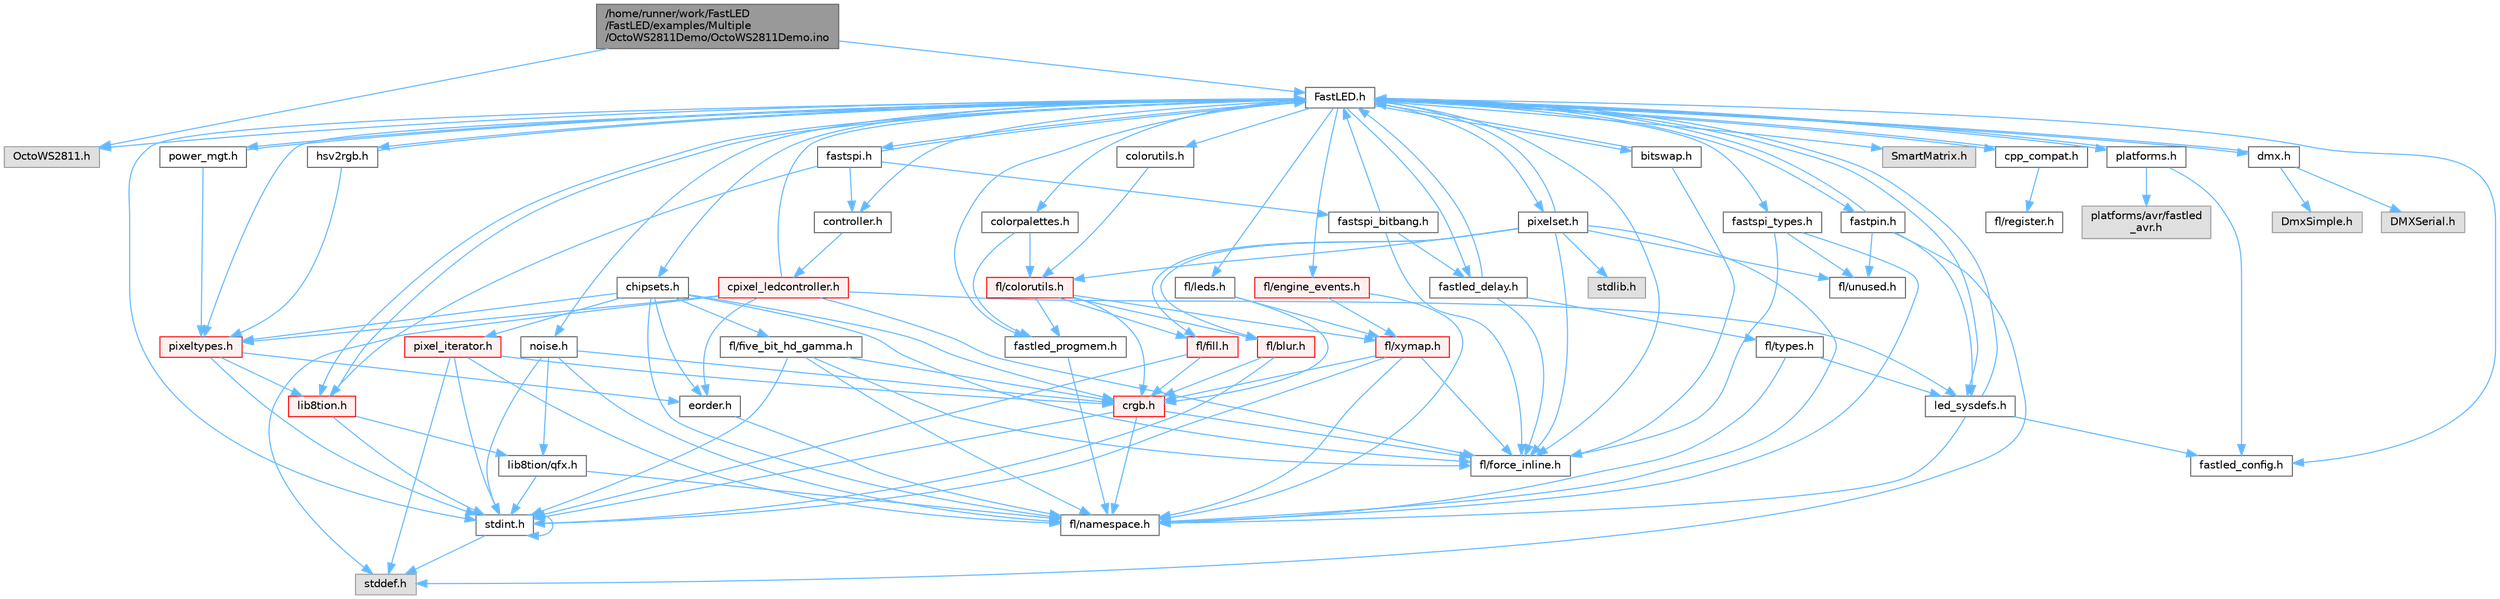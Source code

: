 digraph "/home/runner/work/FastLED/FastLED/examples/Multiple/OctoWS2811Demo/OctoWS2811Demo.ino"
{
 // INTERACTIVE_SVG=YES
 // LATEX_PDF_SIZE
  bgcolor="transparent";
  edge [fontname=Helvetica,fontsize=10,labelfontname=Helvetica,labelfontsize=10];
  node [fontname=Helvetica,fontsize=10,shape=box,height=0.2,width=0.4];
  Node1 [id="Node000001",label="/home/runner/work/FastLED\l/FastLED/examples/Multiple\l/OctoWS2811Demo/OctoWS2811Demo.ino",height=0.2,width=0.4,color="gray40", fillcolor="grey60", style="filled", fontcolor="black",tooltip="Demonstrates how to use OctoWS2811 output."];
  Node1 -> Node2 [id="edge1_Node000001_Node000002",color="steelblue1",style="solid",tooltip=" "];
  Node2 [id="Node000002",label="OctoWS2811.h",height=0.2,width=0.4,color="grey60", fillcolor="#E0E0E0", style="filled",tooltip=" "];
  Node1 -> Node3 [id="edge2_Node000001_Node000003",color="steelblue1",style="solid",tooltip=" "];
  Node3 [id="Node000003",label="FastLED.h",height=0.2,width=0.4,color="grey40", fillcolor="white", style="filled",URL="$db/d97/_fast_l_e_d_8h.html",tooltip="central include file for FastLED, defines the CFastLED class/object"];
  Node3 -> Node4 [id="edge3_Node000003_Node000004",color="steelblue1",style="solid",tooltip=" "];
  Node4 [id="Node000004",label="stdint.h",height=0.2,width=0.4,color="grey40", fillcolor="white", style="filled",URL="$df/dd8/stdint_8h.html",tooltip=" "];
  Node4 -> Node5 [id="edge4_Node000004_Node000005",color="steelblue1",style="solid",tooltip=" "];
  Node5 [id="Node000005",label="stddef.h",height=0.2,width=0.4,color="grey60", fillcolor="#E0E0E0", style="filled",tooltip=" "];
  Node4 -> Node4 [id="edge5_Node000004_Node000004",color="steelblue1",style="solid",tooltip=" "];
  Node3 -> Node6 [id="edge6_Node000003_Node000006",color="steelblue1",style="solid",tooltip=" "];
  Node6 [id="Node000006",label="SmartMatrix.h",height=0.2,width=0.4,color="grey60", fillcolor="#E0E0E0", style="filled",tooltip=" "];
  Node3 -> Node2 [id="edge7_Node000003_Node000002",color="steelblue1",style="solid",tooltip=" "];
  Node3 -> Node7 [id="edge8_Node000003_Node000007",color="steelblue1",style="solid",tooltip=" "];
  Node7 [id="Node000007",label="fl/force_inline.h",height=0.2,width=0.4,color="grey40", fillcolor="white", style="filled",URL="$d4/d64/force__inline_8h.html",tooltip=" "];
  Node3 -> Node8 [id="edge9_Node000003_Node000008",color="steelblue1",style="solid",tooltip=" "];
  Node8 [id="Node000008",label="cpp_compat.h",height=0.2,width=0.4,color="grey40", fillcolor="white", style="filled",URL="$d9/d13/cpp__compat_8h.html",tooltip="Compatibility functions based on C++ version."];
  Node8 -> Node3 [id="edge10_Node000008_Node000003",color="steelblue1",style="solid",tooltip=" "];
  Node8 -> Node9 [id="edge11_Node000008_Node000009",color="steelblue1",style="solid",tooltip=" "];
  Node9 [id="Node000009",label="fl/register.h",height=0.2,width=0.4,color="grey40", fillcolor="white", style="filled",URL="$df/d80/register_8h.html",tooltip=" "];
  Node3 -> Node10 [id="edge12_Node000003_Node000010",color="steelblue1",style="solid",tooltip=" "];
  Node10 [id="Node000010",label="fastled_config.h",height=0.2,width=0.4,color="grey40", fillcolor="white", style="filled",URL="$d5/d11/fastled__config_8h.html",tooltip="Contains definitions that can be used to configure FastLED at compile time."];
  Node3 -> Node11 [id="edge13_Node000003_Node000011",color="steelblue1",style="solid",tooltip=" "];
  Node11 [id="Node000011",label="led_sysdefs.h",height=0.2,width=0.4,color="grey40", fillcolor="white", style="filled",URL="$d9/d3e/led__sysdefs_8h.html",tooltip="Determines which platform system definitions to include."];
  Node11 -> Node3 [id="edge14_Node000011_Node000003",color="steelblue1",style="solid",tooltip=" "];
  Node11 -> Node10 [id="edge15_Node000011_Node000010",color="steelblue1",style="solid",tooltip=" "];
  Node11 -> Node12 [id="edge16_Node000011_Node000012",color="steelblue1",style="solid",tooltip=" "];
  Node12 [id="Node000012",label="fl/namespace.h",height=0.2,width=0.4,color="grey40", fillcolor="white", style="filled",URL="$df/d2a/namespace_8h.html",tooltip="Implements the FastLED namespace macros."];
  Node3 -> Node13 [id="edge17_Node000003_Node000013",color="steelblue1",style="solid",tooltip=" "];
  Node13 [id="Node000013",label="fastled_delay.h",height=0.2,width=0.4,color="grey40", fillcolor="white", style="filled",URL="$d0/da8/fastled__delay_8h.html",tooltip="Utility functions and classes for managing delay cycles."];
  Node13 -> Node3 [id="edge18_Node000013_Node000003",color="steelblue1",style="solid",tooltip=" "];
  Node13 -> Node14 [id="edge19_Node000013_Node000014",color="steelblue1",style="solid",tooltip=" "];
  Node14 [id="Node000014",label="fl/types.h",height=0.2,width=0.4,color="grey40", fillcolor="white", style="filled",URL="$d7/da1/fl_2types_8h.html",tooltip=" "];
  Node14 -> Node12 [id="edge20_Node000014_Node000012",color="steelblue1",style="solid",tooltip=" "];
  Node14 -> Node11 [id="edge21_Node000014_Node000011",color="steelblue1",style="solid",tooltip=" "];
  Node13 -> Node7 [id="edge22_Node000013_Node000007",color="steelblue1",style="solid",tooltip=" "];
  Node3 -> Node15 [id="edge23_Node000003_Node000015",color="steelblue1",style="solid",tooltip=" "];
  Node15 [id="Node000015",label="bitswap.h",height=0.2,width=0.4,color="grey40", fillcolor="white", style="filled",URL="$de/ded/bitswap_8h.html",tooltip="Functions for doing a rotation of bits/bytes used by parallel output."];
  Node15 -> Node3 [id="edge24_Node000015_Node000003",color="steelblue1",style="solid",tooltip=" "];
  Node15 -> Node7 [id="edge25_Node000015_Node000007",color="steelblue1",style="solid",tooltip=" "];
  Node3 -> Node16 [id="edge26_Node000003_Node000016",color="steelblue1",style="solid",tooltip=" "];
  Node16 [id="Node000016",label="controller.h",height=0.2,width=0.4,color="grey40", fillcolor="white", style="filled",URL="$d2/dd9/controller_8h.html",tooltip="deprecated: base definitions used by led controllers for writing out led data"];
  Node16 -> Node17 [id="edge27_Node000016_Node000017",color="steelblue1",style="solid",tooltip=" "];
  Node17 [id="Node000017",label="cpixel_ledcontroller.h",height=0.2,width=0.4,color="red", fillcolor="#FFF0F0", style="filled",URL="$d9/d57/cpixel__ledcontroller_8h.html",tooltip="defines the templated version of the CLEDController class"];
  Node17 -> Node5 [id="edge28_Node000017_Node000005",color="steelblue1",style="solid",tooltip=" "];
  Node17 -> Node3 [id="edge29_Node000017_Node000003",color="steelblue1",style="solid",tooltip=" "];
  Node17 -> Node11 [id="edge30_Node000017_Node000011",color="steelblue1",style="solid",tooltip=" "];
  Node17 -> Node18 [id="edge31_Node000017_Node000018",color="steelblue1",style="solid",tooltip=" "];
  Node18 [id="Node000018",label="pixeltypes.h",height=0.2,width=0.4,color="red", fillcolor="#FFF0F0", style="filled",URL="$d2/dba/pixeltypes_8h.html",tooltip="Includes defintions for RGB and HSV pixels."];
  Node18 -> Node4 [id="edge32_Node000018_Node000004",color="steelblue1",style="solid",tooltip=" "];
  Node18 -> Node19 [id="edge33_Node000018_Node000019",color="steelblue1",style="solid",tooltip=" "];
  Node19 [id="Node000019",label="lib8tion.h",height=0.2,width=0.4,color="red", fillcolor="#FFF0F0", style="filled",URL="$df/da5/lib8tion_8h.html",tooltip="Fast, efficient 8-bit math functions specifically designed for high-performance LED programming."];
  Node19 -> Node3 [id="edge34_Node000019_Node000003",color="steelblue1",style="solid",tooltip=" "];
  Node19 -> Node4 [id="edge35_Node000019_Node000004",color="steelblue1",style="solid",tooltip=" "];
  Node19 -> Node22 [id="edge36_Node000019_Node000022",color="steelblue1",style="solid",tooltip=" "];
  Node22 [id="Node000022",label="lib8tion/qfx.h",height=0.2,width=0.4,color="grey40", fillcolor="white", style="filled",URL="$d2/d19/qfx_8h.html",tooltip=" "];
  Node22 -> Node4 [id="edge37_Node000022_Node000004",color="steelblue1",style="solid",tooltip=" "];
  Node22 -> Node12 [id="edge38_Node000022_Node000012",color="steelblue1",style="solid",tooltip=" "];
  Node18 -> Node51 [id="edge39_Node000018_Node000051",color="steelblue1",style="solid",tooltip=" "];
  Node51 [id="Node000051",label="eorder.h",height=0.2,width=0.4,color="grey40", fillcolor="white", style="filled",URL="$db/d07/eorder_8h.html",tooltip="Defines color channel ordering enumerations."];
  Node51 -> Node12 [id="edge40_Node000051_Node000012",color="steelblue1",style="solid",tooltip=" "];
  Node17 -> Node51 [id="edge41_Node000017_Node000051",color="steelblue1",style="solid",tooltip=" "];
  Node17 -> Node7 [id="edge42_Node000017_Node000007",color="steelblue1",style="solid",tooltip=" "];
  Node3 -> Node70 [id="edge43_Node000003_Node000070",color="steelblue1",style="solid",tooltip=" "];
  Node70 [id="Node000070",label="fastpin.h",height=0.2,width=0.4,color="grey40", fillcolor="white", style="filled",URL="$db/d65/fastpin_8h.html",tooltip="Class base definitions for defining fast pin access."];
  Node70 -> Node3 [id="edge44_Node000070_Node000003",color="steelblue1",style="solid",tooltip=" "];
  Node70 -> Node11 [id="edge45_Node000070_Node000011",color="steelblue1",style="solid",tooltip=" "];
  Node70 -> Node5 [id="edge46_Node000070_Node000005",color="steelblue1",style="solid",tooltip=" "];
  Node70 -> Node37 [id="edge47_Node000070_Node000037",color="steelblue1",style="solid",tooltip=" "];
  Node37 [id="Node000037",label="fl/unused.h",height=0.2,width=0.4,color="grey40", fillcolor="white", style="filled",URL="$d8/d4b/unused_8h.html",tooltip=" "];
  Node3 -> Node71 [id="edge48_Node000003_Node000071",color="steelblue1",style="solid",tooltip=" "];
  Node71 [id="Node000071",label="fastspi_types.h",height=0.2,width=0.4,color="grey40", fillcolor="white", style="filled",URL="$d2/ddb/fastspi__types_8h.html",tooltip="Data types and constants used by SPI interfaces."];
  Node71 -> Node7 [id="edge49_Node000071_Node000007",color="steelblue1",style="solid",tooltip=" "];
  Node71 -> Node12 [id="edge50_Node000071_Node000012",color="steelblue1",style="solid",tooltip=" "];
  Node71 -> Node37 [id="edge51_Node000071_Node000037",color="steelblue1",style="solid",tooltip=" "];
  Node3 -> Node72 [id="edge52_Node000003_Node000072",color="steelblue1",style="solid",tooltip=" "];
  Node72 [id="Node000072",label="dmx.h",height=0.2,width=0.4,color="grey40", fillcolor="white", style="filled",URL="$d3/de1/dmx_8h.html",tooltip="Defines the DMX512-based LED controllers."];
  Node72 -> Node3 [id="edge53_Node000072_Node000003",color="steelblue1",style="solid",tooltip=" "];
  Node72 -> Node73 [id="edge54_Node000072_Node000073",color="steelblue1",style="solid",tooltip=" "];
  Node73 [id="Node000073",label="DmxSimple.h",height=0.2,width=0.4,color="grey60", fillcolor="#E0E0E0", style="filled",tooltip=" "];
  Node72 -> Node74 [id="edge55_Node000072_Node000074",color="steelblue1",style="solid",tooltip=" "];
  Node74 [id="Node000074",label="DMXSerial.h",height=0.2,width=0.4,color="grey60", fillcolor="#E0E0E0", style="filled",tooltip=" "];
  Node3 -> Node75 [id="edge56_Node000003_Node000075",color="steelblue1",style="solid",tooltip=" "];
  Node75 [id="Node000075",label="platforms.h",height=0.2,width=0.4,color="grey40", fillcolor="white", style="filled",URL="$da/dc9/platforms_8h.html",tooltip="Determines which platforms headers to include."];
  Node75 -> Node3 [id="edge57_Node000075_Node000003",color="steelblue1",style="solid",tooltip=" "];
  Node75 -> Node10 [id="edge58_Node000075_Node000010",color="steelblue1",style="solid",tooltip=" "];
  Node75 -> Node76 [id="edge59_Node000075_Node000076",color="steelblue1",style="solid",tooltip=" "];
  Node76 [id="Node000076",label="platforms/avr/fastled\l_avr.h",height=0.2,width=0.4,color="grey60", fillcolor="#E0E0E0", style="filled",tooltip=" "];
  Node3 -> Node77 [id="edge60_Node000003_Node000077",color="steelblue1",style="solid",tooltip=" "];
  Node77 [id="Node000077",label="fastled_progmem.h",height=0.2,width=0.4,color="grey40", fillcolor="white", style="filled",URL="$df/dab/fastled__progmem_8h.html",tooltip="Wrapper definitions to allow seamless use of PROGMEM in environments that have it."];
  Node77 -> Node12 [id="edge61_Node000077_Node000012",color="steelblue1",style="solid",tooltip=" "];
  Node3 -> Node19 [id="edge62_Node000003_Node000019",color="steelblue1",style="solid",tooltip=" "];
  Node3 -> Node18 [id="edge63_Node000003_Node000018",color="steelblue1",style="solid",tooltip=" "];
  Node3 -> Node78 [id="edge64_Node000003_Node000078",color="steelblue1",style="solid",tooltip=" "];
  Node78 [id="Node000078",label="hsv2rgb.h",height=0.2,width=0.4,color="grey40", fillcolor="white", style="filled",URL="$de/d9a/hsv2rgb_8h.html",tooltip="Functions to convert from the HSV colorspace to the RGB colorspace."];
  Node78 -> Node3 [id="edge65_Node000078_Node000003",color="steelblue1",style="solid",tooltip=" "];
  Node78 -> Node18 [id="edge66_Node000078_Node000018",color="steelblue1",style="solid",tooltip=" "];
  Node3 -> Node79 [id="edge67_Node000003_Node000079",color="steelblue1",style="solid",tooltip=" "];
  Node79 [id="Node000079",label="colorutils.h",height=0.2,width=0.4,color="grey40", fillcolor="white", style="filled",URL="$d1/dfb/colorutils_8h.html",tooltip=" "];
  Node79 -> Node80 [id="edge68_Node000079_Node000080",color="steelblue1",style="solid",tooltip=" "];
  Node80 [id="Node000080",label="fl/colorutils.h",height=0.2,width=0.4,color="red", fillcolor="#FFF0F0", style="filled",URL="$d7/df9/fl_2colorutils_8h.html",tooltip="Utility functions for color fill, palettes, blending, and more."];
  Node80 -> Node45 [id="edge69_Node000080_Node000045",color="steelblue1",style="solid",tooltip=" "];
  Node45 [id="Node000045",label="crgb.h",height=0.2,width=0.4,color="red", fillcolor="#FFF0F0", style="filled",URL="$db/dd1/crgb_8h.html",tooltip="Defines the red, green, and blue (RGB) pixel struct."];
  Node45 -> Node4 [id="edge70_Node000045_Node000004",color="steelblue1",style="solid",tooltip=" "];
  Node45 -> Node12 [id="edge71_Node000045_Node000012",color="steelblue1",style="solid",tooltip=" "];
  Node45 -> Node7 [id="edge72_Node000045_Node000007",color="steelblue1",style="solid",tooltip=" "];
  Node80 -> Node77 [id="edge73_Node000080_Node000077",color="steelblue1",style="solid",tooltip=" "];
  Node80 -> Node81 [id="edge74_Node000080_Node000081",color="steelblue1",style="solid",tooltip=" "];
  Node81 [id="Node000081",label="fl/blur.h",height=0.2,width=0.4,color="red", fillcolor="#FFF0F0", style="filled",URL="$d4/df5/blur_8h.html",tooltip=" "];
  Node81 -> Node4 [id="edge75_Node000081_Node000004",color="steelblue1",style="solid",tooltip=" "];
  Node81 -> Node45 [id="edge76_Node000081_Node000045",color="steelblue1",style="solid",tooltip=" "];
  Node80 -> Node83 [id="edge77_Node000080_Node000083",color="steelblue1",style="solid",tooltip=" "];
  Node83 [id="Node000083",label="fl/fill.h",height=0.2,width=0.4,color="red", fillcolor="#FFF0F0", style="filled",URL="$d2/d78/fill_8h.html",tooltip=" "];
  Node83 -> Node45 [id="edge78_Node000083_Node000045",color="steelblue1",style="solid",tooltip=" "];
  Node83 -> Node4 [id="edge79_Node000083_Node000004",color="steelblue1",style="solid",tooltip=" "];
  Node80 -> Node67 [id="edge80_Node000080_Node000067",color="steelblue1",style="solid",tooltip=" "];
  Node67 [id="Node000067",label="fl/xymap.h",height=0.2,width=0.4,color="red", fillcolor="#FFF0F0", style="filled",URL="$da/d61/xymap_8h.html",tooltip=" "];
  Node67 -> Node4 [id="edge81_Node000067_Node000004",color="steelblue1",style="solid",tooltip=" "];
  Node67 -> Node45 [id="edge82_Node000067_Node000045",color="steelblue1",style="solid",tooltip=" "];
  Node67 -> Node7 [id="edge83_Node000067_Node000007",color="steelblue1",style="solid",tooltip=" "];
  Node67 -> Node12 [id="edge84_Node000067_Node000012",color="steelblue1",style="solid",tooltip=" "];
  Node3 -> Node84 [id="edge85_Node000003_Node000084",color="steelblue1",style="solid",tooltip=" "];
  Node84 [id="Node000084",label="pixelset.h",height=0.2,width=0.4,color="grey40", fillcolor="white", style="filled",URL="$d4/d46/pixelset_8h.html",tooltip="Declares classes for managing logical groups of LEDs."];
  Node84 -> Node7 [id="edge86_Node000084_Node000007",color="steelblue1",style="solid",tooltip=" "];
  Node84 -> Node12 [id="edge87_Node000084_Node000012",color="steelblue1",style="solid",tooltip=" "];
  Node84 -> Node37 [id="edge88_Node000084_Node000037",color="steelblue1",style="solid",tooltip=" "];
  Node84 -> Node80 [id="edge89_Node000084_Node000080",color="steelblue1",style="solid",tooltip=" "];
  Node84 -> Node83 [id="edge90_Node000084_Node000083",color="steelblue1",style="solid",tooltip=" "];
  Node84 -> Node81 [id="edge91_Node000084_Node000081",color="steelblue1",style="solid",tooltip=" "];
  Node84 -> Node3 [id="edge92_Node000084_Node000003",color="steelblue1",style="solid",tooltip=" "];
  Node84 -> Node34 [id="edge93_Node000084_Node000034",color="steelblue1",style="solid",tooltip=" "];
  Node34 [id="Node000034",label="stdlib.h",height=0.2,width=0.4,color="grey60", fillcolor="#E0E0E0", style="filled",tooltip=" "];
  Node3 -> Node85 [id="edge94_Node000003_Node000085",color="steelblue1",style="solid",tooltip=" "];
  Node85 [id="Node000085",label="colorpalettes.h",height=0.2,width=0.4,color="grey40", fillcolor="white", style="filled",URL="$dc/dcc/colorpalettes_8h.html",tooltip="Declarations for the predefined color palettes supplied by FastLED."];
  Node85 -> Node80 [id="edge95_Node000085_Node000080",color="steelblue1",style="solid",tooltip=" "];
  Node85 -> Node77 [id="edge96_Node000085_Node000077",color="steelblue1",style="solid",tooltip=" "];
  Node3 -> Node86 [id="edge97_Node000003_Node000086",color="steelblue1",style="solid",tooltip=" "];
  Node86 [id="Node000086",label="noise.h",height=0.2,width=0.4,color="grey40", fillcolor="white", style="filled",URL="$d1/d31/noise_8h.html",tooltip="Functions to generate and fill arrays with noise."];
  Node86 -> Node4 [id="edge98_Node000086_Node000004",color="steelblue1",style="solid",tooltip=" "];
  Node86 -> Node45 [id="edge99_Node000086_Node000045",color="steelblue1",style="solid",tooltip=" "];
  Node86 -> Node12 [id="edge100_Node000086_Node000012",color="steelblue1",style="solid",tooltip=" "];
  Node86 -> Node22 [id="edge101_Node000086_Node000022",color="steelblue1",style="solid",tooltip=" "];
  Node3 -> Node87 [id="edge102_Node000003_Node000087",color="steelblue1",style="solid",tooltip=" "];
  Node87 [id="Node000087",label="power_mgt.h",height=0.2,width=0.4,color="grey40", fillcolor="white", style="filled",URL="$dc/d5b/power__mgt_8h.html",tooltip="Functions to limit the power used by FastLED."];
  Node87 -> Node3 [id="edge103_Node000087_Node000003",color="steelblue1",style="solid",tooltip=" "];
  Node87 -> Node18 [id="edge104_Node000087_Node000018",color="steelblue1",style="solid",tooltip=" "];
  Node3 -> Node88 [id="edge105_Node000003_Node000088",color="steelblue1",style="solid",tooltip=" "];
  Node88 [id="Node000088",label="fastspi.h",height=0.2,width=0.4,color="grey40", fillcolor="white", style="filled",URL="$d6/ddc/fastspi_8h.html",tooltip="Serial peripheral interface (SPI) definitions per platform."];
  Node88 -> Node3 [id="edge106_Node000088_Node000003",color="steelblue1",style="solid",tooltip=" "];
  Node88 -> Node16 [id="edge107_Node000088_Node000016",color="steelblue1",style="solid",tooltip=" "];
  Node88 -> Node19 [id="edge108_Node000088_Node000019",color="steelblue1",style="solid",tooltip=" "];
  Node88 -> Node89 [id="edge109_Node000088_Node000089",color="steelblue1",style="solid",tooltip=" "];
  Node89 [id="Node000089",label="fastspi_bitbang.h",height=0.2,width=0.4,color="grey40", fillcolor="white", style="filled",URL="$d9/d8d/fastspi__bitbang_8h.html",tooltip="Software SPI (aka bit-banging) support."];
  Node89 -> Node3 [id="edge110_Node000089_Node000003",color="steelblue1",style="solid",tooltip=" "];
  Node89 -> Node13 [id="edge111_Node000089_Node000013",color="steelblue1",style="solid",tooltip=" "];
  Node89 -> Node7 [id="edge112_Node000089_Node000007",color="steelblue1",style="solid",tooltip=" "];
  Node3 -> Node90 [id="edge113_Node000003_Node000090",color="steelblue1",style="solid",tooltip=" "];
  Node90 [id="Node000090",label="chipsets.h",height=0.2,width=0.4,color="grey40", fillcolor="white", style="filled",URL="$db/d66/chipsets_8h.html",tooltip="Contains the bulk of the definitions for the various LED chipsets supported."];
  Node90 -> Node18 [id="edge114_Node000090_Node000018",color="steelblue1",style="solid",tooltip=" "];
  Node90 -> Node55 [id="edge115_Node000090_Node000055",color="steelblue1",style="solid",tooltip=" "];
  Node55 [id="Node000055",label="fl/five_bit_hd_gamma.h",height=0.2,width=0.4,color="grey40", fillcolor="white", style="filled",URL="$dc/d44/five__bit__hd__gamma_8h.html",tooltip="Declares functions for five-bit gamma correction."];
  Node55 -> Node4 [id="edge116_Node000055_Node000004",color="steelblue1",style="solid",tooltip=" "];
  Node55 -> Node45 [id="edge117_Node000055_Node000045",color="steelblue1",style="solid",tooltip=" "];
  Node55 -> Node7 [id="edge118_Node000055_Node000007",color="steelblue1",style="solid",tooltip=" "];
  Node55 -> Node12 [id="edge119_Node000055_Node000012",color="steelblue1",style="solid",tooltip=" "];
  Node90 -> Node7 [id="edge120_Node000090_Node000007",color="steelblue1",style="solid",tooltip=" "];
  Node90 -> Node57 [id="edge121_Node000090_Node000057",color="steelblue1",style="solid",tooltip=" "];
  Node57 [id="Node000057",label="pixel_iterator.h",height=0.2,width=0.4,color="red", fillcolor="#FFF0F0", style="filled",URL="$d8/d6c/pixel__iterator_8h.html",tooltip="Non-templated low level pixel data writing class."];
  Node57 -> Node5 [id="edge122_Node000057_Node000005",color="steelblue1",style="solid",tooltip=" "];
  Node57 -> Node4 [id="edge123_Node000057_Node000004",color="steelblue1",style="solid",tooltip=" "];
  Node57 -> Node12 [id="edge124_Node000057_Node000012",color="steelblue1",style="solid",tooltip=" "];
  Node57 -> Node45 [id="edge125_Node000057_Node000045",color="steelblue1",style="solid",tooltip=" "];
  Node90 -> Node45 [id="edge126_Node000090_Node000045",color="steelblue1",style="solid",tooltip=" "];
  Node90 -> Node51 [id="edge127_Node000090_Node000051",color="steelblue1",style="solid",tooltip=" "];
  Node90 -> Node12 [id="edge128_Node000090_Node000012",color="steelblue1",style="solid",tooltip=" "];
  Node3 -> Node59 [id="edge129_Node000003_Node000059",color="steelblue1",style="solid",tooltip=" "];
  Node59 [id="Node000059",label="fl/engine_events.h",height=0.2,width=0.4,color="red", fillcolor="#FFF0F0", style="filled",URL="$db/dc0/engine__events_8h.html",tooltip=" "];
  Node59 -> Node12 [id="edge130_Node000059_Node000012",color="steelblue1",style="solid",tooltip=" "];
  Node59 -> Node67 [id="edge131_Node000059_Node000067",color="steelblue1",style="solid",tooltip=" "];
  Node3 -> Node91 [id="edge132_Node000003_Node000091",color="steelblue1",style="solid",tooltip=" "];
  Node91 [id="Node000091",label="fl/leds.h",height=0.2,width=0.4,color="grey40", fillcolor="white", style="filled",URL="$da/d78/leds_8h.html",tooltip=" "];
  Node91 -> Node45 [id="edge133_Node000091_Node000045",color="steelblue1",style="solid",tooltip=" "];
  Node91 -> Node67 [id="edge134_Node000091_Node000067",color="steelblue1",style="solid",tooltip=" "];
}
